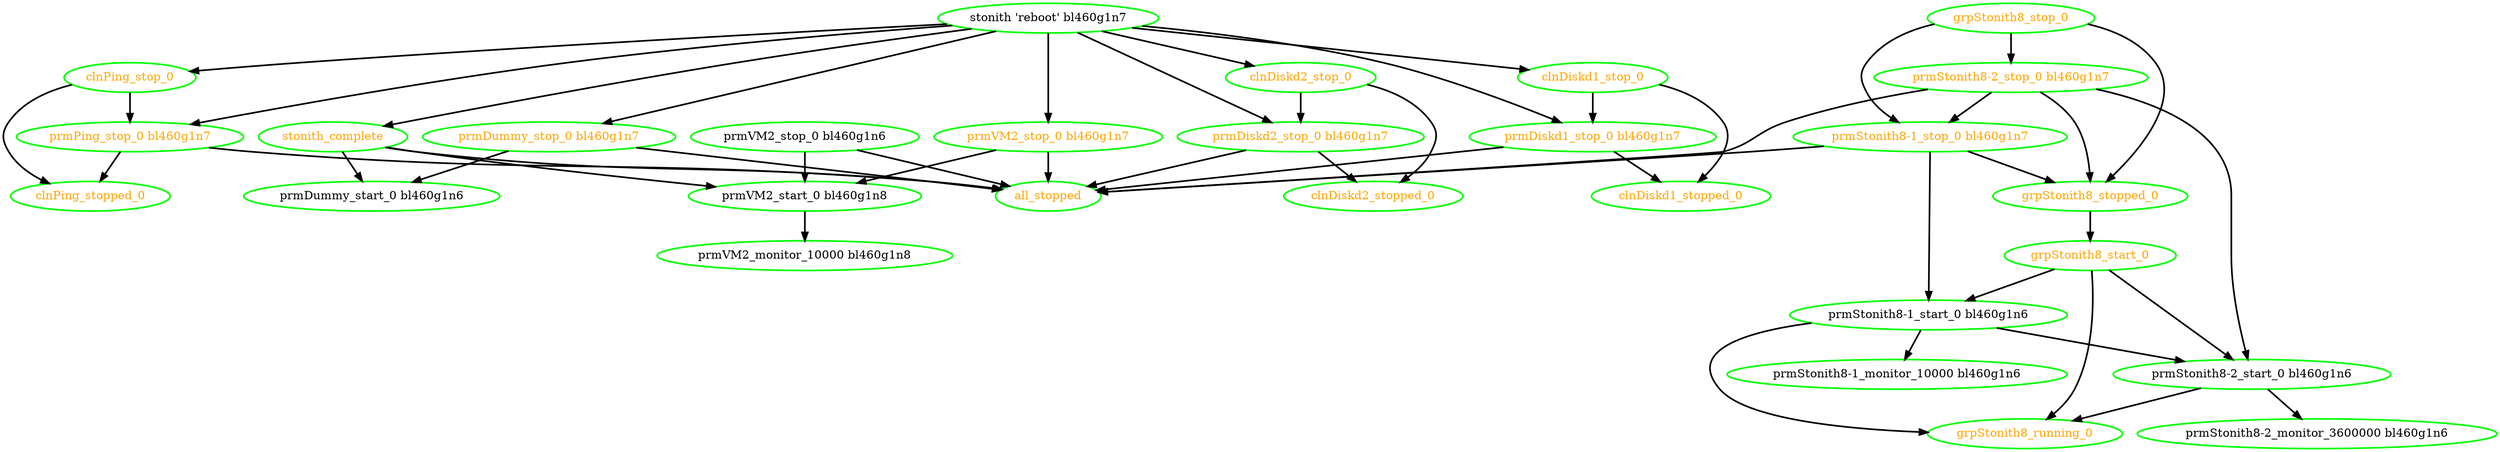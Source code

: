  digraph "g" {
"all_stopped" [ style=bold color="green" fontcolor="orange"]
"clnDiskd1_stop_0" -> "clnDiskd1_stopped_0" [ style = bold]
"clnDiskd1_stop_0" -> "prmDiskd1_stop_0 bl460g1n7" [ style = bold]
"clnDiskd1_stop_0" [ style=bold color="green" fontcolor="orange"]
"clnDiskd1_stopped_0" [ style=bold color="green" fontcolor="orange"]
"clnDiskd2_stop_0" -> "clnDiskd2_stopped_0" [ style = bold]
"clnDiskd2_stop_0" -> "prmDiskd2_stop_0 bl460g1n7" [ style = bold]
"clnDiskd2_stop_0" [ style=bold color="green" fontcolor="orange"]
"clnDiskd2_stopped_0" [ style=bold color="green" fontcolor="orange"]
"clnPing_stop_0" -> "clnPing_stopped_0" [ style = bold]
"clnPing_stop_0" -> "prmPing_stop_0 bl460g1n7" [ style = bold]
"clnPing_stop_0" [ style=bold color="green" fontcolor="orange"]
"clnPing_stopped_0" [ style=bold color="green" fontcolor="orange"]
"grpStonith8_running_0" [ style=bold color="green" fontcolor="orange"]
"grpStonith8_start_0" -> "grpStonith8_running_0" [ style = bold]
"grpStonith8_start_0" -> "prmStonith8-1_start_0 bl460g1n6" [ style = bold]
"grpStonith8_start_0" -> "prmStonith8-2_start_0 bl460g1n6" [ style = bold]
"grpStonith8_start_0" [ style=bold color="green" fontcolor="orange"]
"grpStonith8_stop_0" -> "grpStonith8_stopped_0" [ style = bold]
"grpStonith8_stop_0" -> "prmStonith8-1_stop_0 bl460g1n7" [ style = bold]
"grpStonith8_stop_0" -> "prmStonith8-2_stop_0 bl460g1n7" [ style = bold]
"grpStonith8_stop_0" [ style=bold color="green" fontcolor="orange"]
"grpStonith8_stopped_0" -> "grpStonith8_start_0" [ style = bold]
"grpStonith8_stopped_0" [ style=bold color="green" fontcolor="orange"]
"prmDiskd1_stop_0 bl460g1n7" -> "all_stopped" [ style = bold]
"prmDiskd1_stop_0 bl460g1n7" -> "clnDiskd1_stopped_0" [ style = bold]
"prmDiskd1_stop_0 bl460g1n7" [ style=bold color="green" fontcolor="orange"]
"prmDiskd2_stop_0 bl460g1n7" -> "all_stopped" [ style = bold]
"prmDiskd2_stop_0 bl460g1n7" -> "clnDiskd2_stopped_0" [ style = bold]
"prmDiskd2_stop_0 bl460g1n7" [ style=bold color="green" fontcolor="orange"]
"prmDummy_start_0 bl460g1n6" [ style=bold color="green" fontcolor="black"]
"prmDummy_stop_0 bl460g1n7" -> "all_stopped" [ style = bold]
"prmDummy_stop_0 bl460g1n7" -> "prmDummy_start_0 bl460g1n6" [ style = bold]
"prmDummy_stop_0 bl460g1n7" [ style=bold color="green" fontcolor="orange"]
"prmPing_stop_0 bl460g1n7" -> "all_stopped" [ style = bold]
"prmPing_stop_0 bl460g1n7" -> "clnPing_stopped_0" [ style = bold]
"prmPing_stop_0 bl460g1n7" [ style=bold color="green" fontcolor="orange"]
"prmStonith8-1_monitor_10000 bl460g1n6" [ style=bold color="green" fontcolor="black"]
"prmStonith8-1_start_0 bl460g1n6" -> "grpStonith8_running_0" [ style = bold]
"prmStonith8-1_start_0 bl460g1n6" -> "prmStonith8-1_monitor_10000 bl460g1n6" [ style = bold]
"prmStonith8-1_start_0 bl460g1n6" -> "prmStonith8-2_start_0 bl460g1n6" [ style = bold]
"prmStonith8-1_start_0 bl460g1n6" [ style=bold color="green" fontcolor="black"]
"prmStonith8-1_stop_0 bl460g1n7" -> "all_stopped" [ style = bold]
"prmStonith8-1_stop_0 bl460g1n7" -> "grpStonith8_stopped_0" [ style = bold]
"prmStonith8-1_stop_0 bl460g1n7" -> "prmStonith8-1_start_0 bl460g1n6" [ style = bold]
"prmStonith8-1_stop_0 bl460g1n7" [ style=bold color="green" fontcolor="orange"]
"prmStonith8-2_monitor_3600000 bl460g1n6" [ style=bold color="green" fontcolor="black"]
"prmStonith8-2_start_0 bl460g1n6" -> "grpStonith8_running_0" [ style = bold]
"prmStonith8-2_start_0 bl460g1n6" -> "prmStonith8-2_monitor_3600000 bl460g1n6" [ style = bold]
"prmStonith8-2_start_0 bl460g1n6" [ style=bold color="green" fontcolor="black"]
"prmStonith8-2_stop_0 bl460g1n7" -> "all_stopped" [ style = bold]
"prmStonith8-2_stop_0 bl460g1n7" -> "grpStonith8_stopped_0" [ style = bold]
"prmStonith8-2_stop_0 bl460g1n7" -> "prmStonith8-1_stop_0 bl460g1n7" [ style = bold]
"prmStonith8-2_stop_0 bl460g1n7" -> "prmStonith8-2_start_0 bl460g1n6" [ style = bold]
"prmStonith8-2_stop_0 bl460g1n7" [ style=bold color="green" fontcolor="orange"]
"prmVM2_monitor_10000 bl460g1n8" [ style=bold color="green" fontcolor="black"]
"prmVM2_start_0 bl460g1n8" -> "prmVM2_monitor_10000 bl460g1n8" [ style = bold]
"prmVM2_start_0 bl460g1n8" [ style=bold color="green" fontcolor="black"]
"prmVM2_stop_0 bl460g1n6" -> "all_stopped" [ style = bold]
"prmVM2_stop_0 bl460g1n6" -> "prmVM2_start_0 bl460g1n8" [ style = bold]
"prmVM2_stop_0 bl460g1n6" [ style=bold color="green" fontcolor="black"]
"prmVM2_stop_0 bl460g1n7" -> "all_stopped" [ style = bold]
"prmVM2_stop_0 bl460g1n7" -> "prmVM2_start_0 bl460g1n8" [ style = bold]
"prmVM2_stop_0 bl460g1n7" [ style=bold color="green" fontcolor="orange"]
"stonith 'reboot' bl460g1n7" -> "clnDiskd1_stop_0" [ style = bold]
"stonith 'reboot' bl460g1n7" -> "clnDiskd2_stop_0" [ style = bold]
"stonith 'reboot' bl460g1n7" -> "clnPing_stop_0" [ style = bold]
"stonith 'reboot' bl460g1n7" -> "prmDiskd1_stop_0 bl460g1n7" [ style = bold]
"stonith 'reboot' bl460g1n7" -> "prmDiskd2_stop_0 bl460g1n7" [ style = bold]
"stonith 'reboot' bl460g1n7" -> "prmDummy_stop_0 bl460g1n7" [ style = bold]
"stonith 'reboot' bl460g1n7" -> "prmPing_stop_0 bl460g1n7" [ style = bold]
"stonith 'reboot' bl460g1n7" -> "prmVM2_stop_0 bl460g1n7" [ style = bold]
"stonith 'reboot' bl460g1n7" -> "stonith_complete" [ style = bold]
"stonith 'reboot' bl460g1n7" [ style=bold color="green" fontcolor="black"]
"stonith_complete" -> "all_stopped" [ style = bold]
"stonith_complete" -> "prmDummy_start_0 bl460g1n6" [ style = bold]
"stonith_complete" -> "prmVM2_start_0 bl460g1n8" [ style = bold]
"stonith_complete" [ style=bold color="green" fontcolor="orange"]
}
